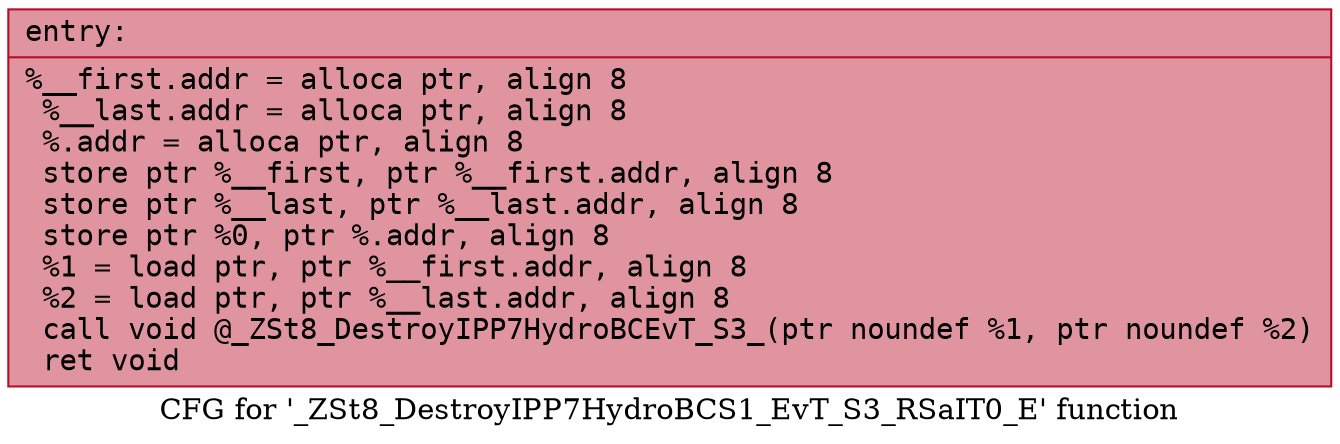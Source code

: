 digraph "CFG for '_ZSt8_DestroyIPP7HydroBCS1_EvT_S3_RSaIT0_E' function" {
	label="CFG for '_ZSt8_DestroyIPP7HydroBCS1_EvT_S3_RSaIT0_E' function";

	Node0x56186991a650 [shape=record,color="#b70d28ff", style=filled, fillcolor="#b70d2870" fontname="Courier",label="{entry:\l|  %__first.addr = alloca ptr, align 8\l  %__last.addr = alloca ptr, align 8\l  %.addr = alloca ptr, align 8\l  store ptr %__first, ptr %__first.addr, align 8\l  store ptr %__last, ptr %__last.addr, align 8\l  store ptr %0, ptr %.addr, align 8\l  %1 = load ptr, ptr %__first.addr, align 8\l  %2 = load ptr, ptr %__last.addr, align 8\l  call void @_ZSt8_DestroyIPP7HydroBCEvT_S3_(ptr noundef %1, ptr noundef %2)\l  ret void\l}"];
}
